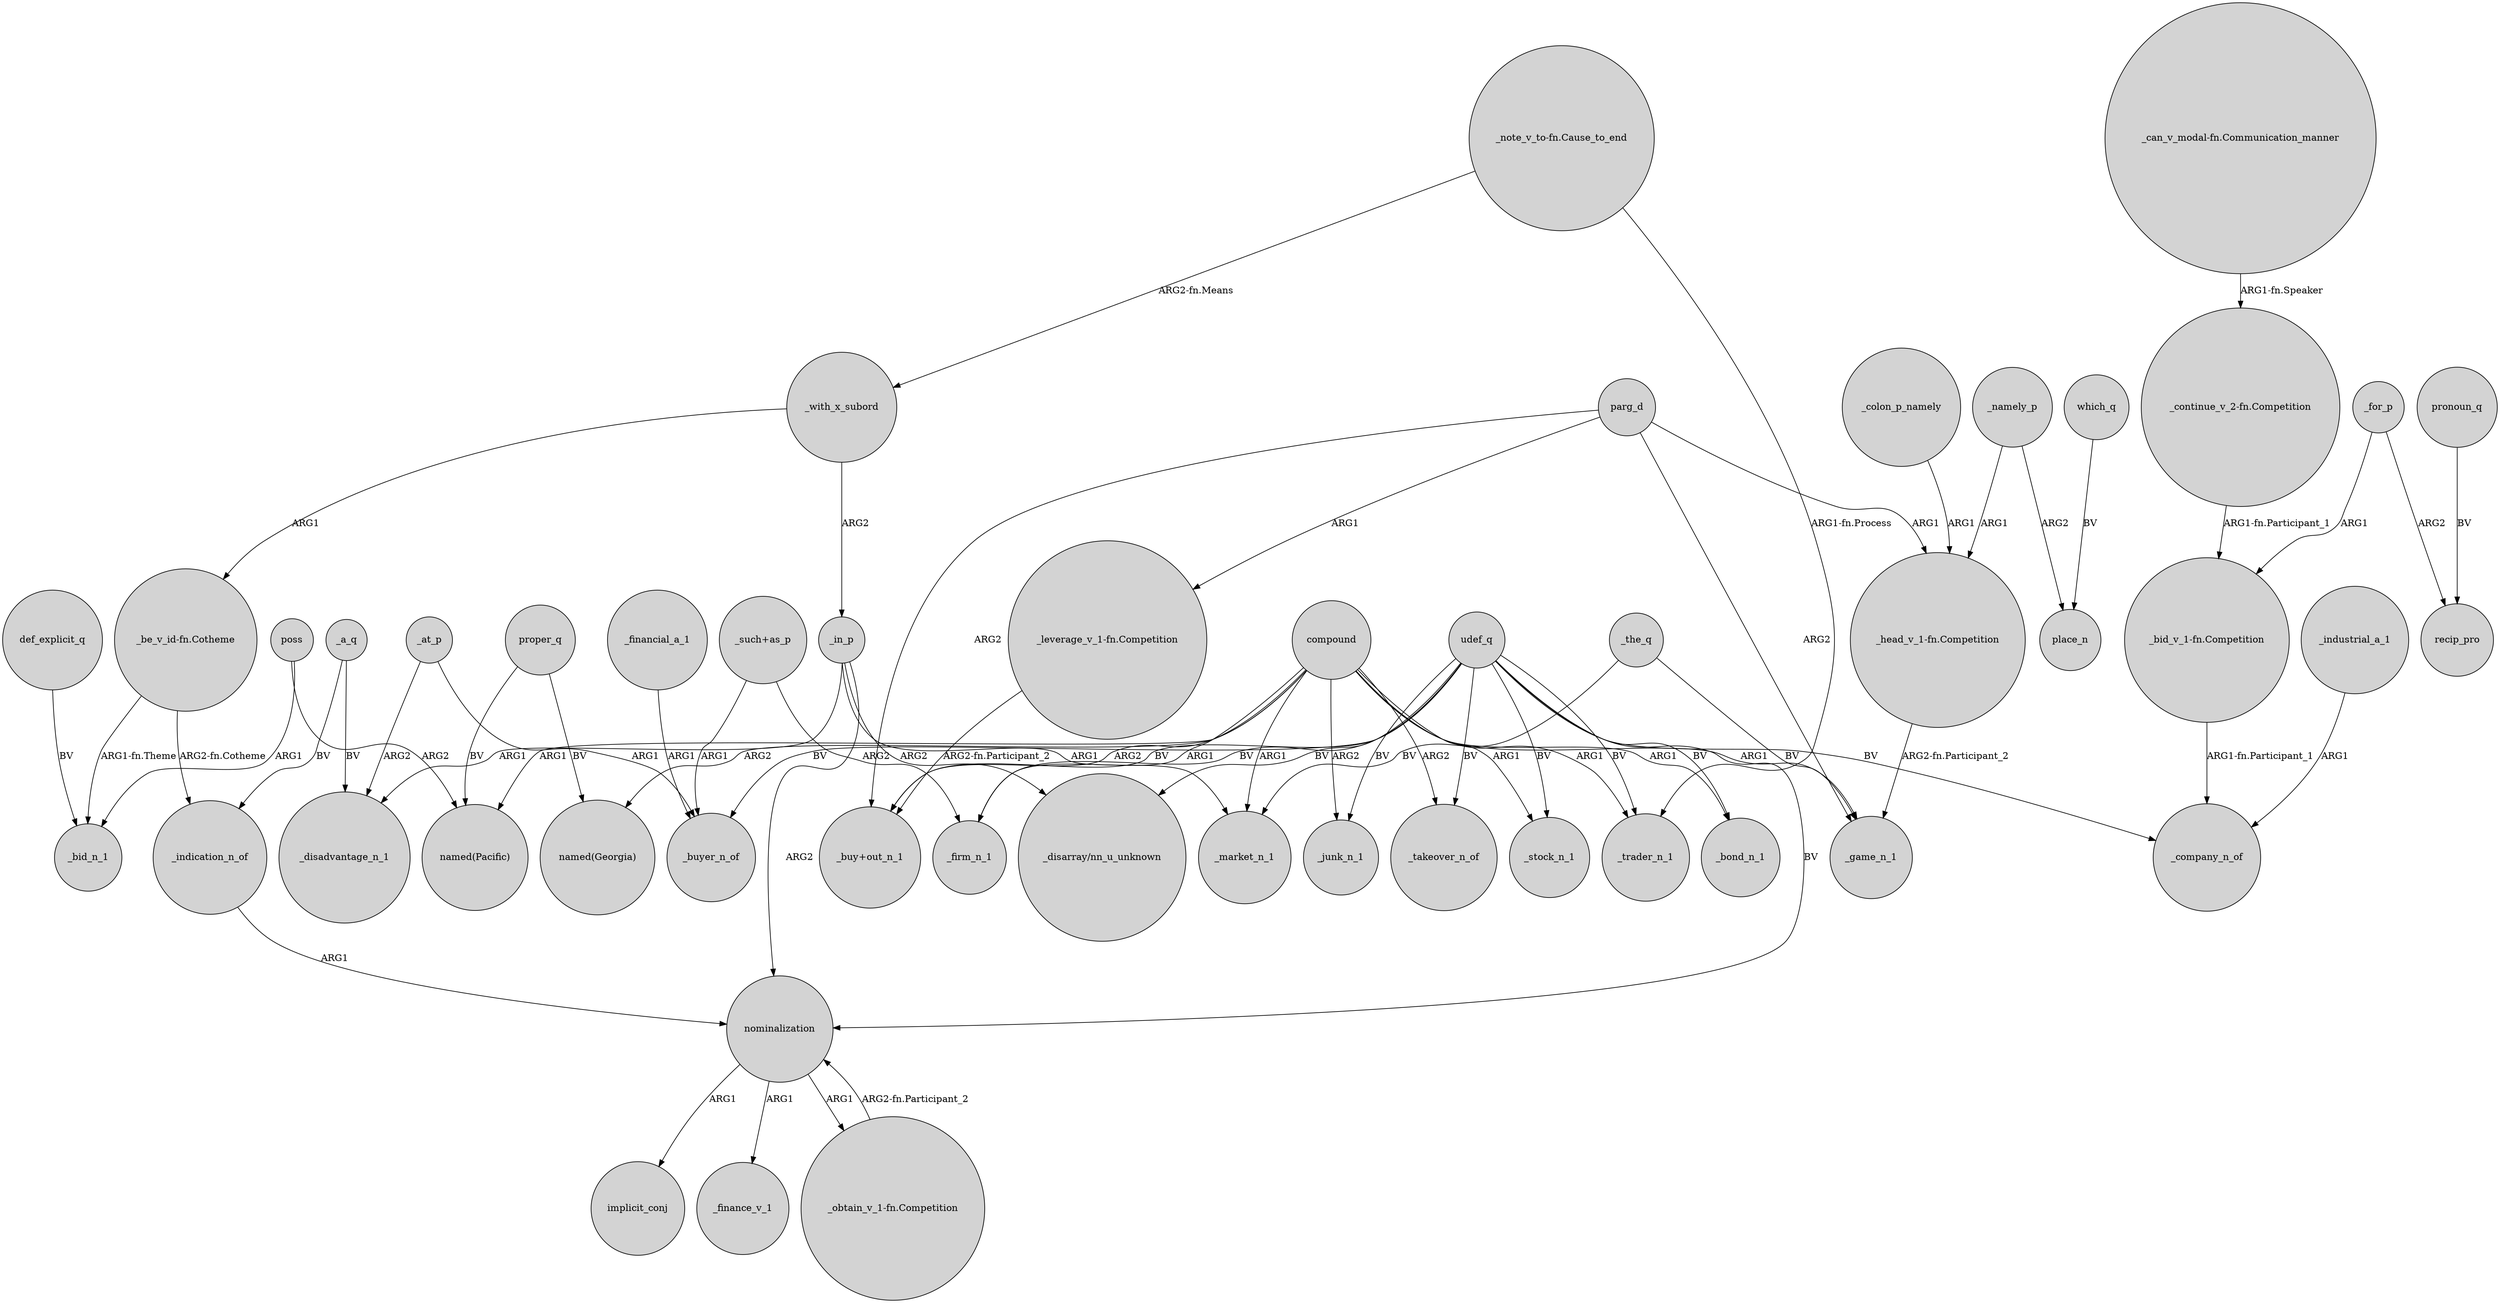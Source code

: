 digraph {
	node [shape=circle style=filled]
	_with_x_subord -> "_be_v_id-fn.Cotheme" [label=ARG1]
	_colon_p_namely -> "_head_v_1-fn.Competition" [label=ARG1]
	"_note_v_to-fn.Cause_to_end" -> _with_x_subord [label="ARG2-fn.Means"]
	_in_p -> _disadvantage_n_1 [label=ARG1]
	_indication_n_of -> nominalization [label=ARG1]
	udef_q -> _buyer_n_of [label=BV]
	proper_q -> "named(Georgia)" [label=BV]
	poss -> _bid_n_1 [label=ARG1]
	udef_q -> _bond_n_1 [label=BV]
	udef_q -> "_disarray/nn_u_unknown" [label=BV]
	_a_q -> _disadvantage_n_1 [label=BV]
	nominalization -> implicit_conj [label=ARG1]
	nominalization -> _finance_v_1 [label=ARG1]
	compound -> _trader_n_1 [label=ARG1]
	"_can_v_modal-fn.Communication_manner" -> "_continue_v_2-fn.Competition" [label="ARG1-fn.Speaker"]
	udef_q -> nominalization [label=BV]
	compound -> _bond_n_1 [label=ARG1]
	parg_d -> "_leverage_v_1-fn.Competition" [label=ARG1]
	_namely_p -> "_head_v_1-fn.Competition" [label=ARG1]
	_a_q -> _indication_n_of [label=BV]
	"_head_v_1-fn.Competition" -> _game_n_1 [label="ARG2-fn.Participant_2"]
	compound -> _junk_n_1 [label=ARG2]
	_for_p -> "_bid_v_1-fn.Competition" [label=ARG1]
	which_q -> place_n [label=BV]
	udef_q -> "_buy+out_n_1" [label=BV]
	parg_d -> "_buy+out_n_1" [label=ARG2]
	udef_q -> _firm_n_1 [label=BV]
	_in_p -> _market_n_1 [label=ARG1]
	"_be_v_id-fn.Cotheme" -> _indication_n_of [label="ARG2-fn.Cotheme"]
	compound -> _stock_n_1 [label=ARG1]
	_the_q -> _market_n_1 [label=BV]
	compound -> "named(Pacific)" [label=ARG1]
	parg_d -> _game_n_1 [label=ARG2]
	_namely_p -> place_n [label=ARG2]
	nominalization -> "_obtain_v_1-fn.Competition" [label=ARG1]
	udef_q -> _takeover_n_of [label=BV]
	"_such+as_p" -> _firm_n_1 [label=ARG2]
	udef_q -> _trader_n_1 [label=BV]
	def_explicit_q -> _bid_n_1 [label=BV]
	udef_q -> _stock_n_1 [label=BV]
	_with_x_subord -> _in_p [label=ARG2]
	pronoun_q -> recip_pro [label=BV]
	"_note_v_to-fn.Cause_to_end" -> _trader_n_1 [label="ARG1-fn.Process"]
	udef_q -> _company_n_of [label=BV]
	poss -> "named(Pacific)" [label=ARG2]
	_industrial_a_1 -> _company_n_of [label=ARG1]
	"_such+as_p" -> _buyer_n_of [label=ARG1]
	"_be_v_id-fn.Cotheme" -> _bid_n_1 [label="ARG1-fn.Theme"]
	compound -> _game_n_1 [label=ARG1]
	proper_q -> "named(Pacific)" [label=BV]
	"_bid_v_1-fn.Competition" -> _company_n_of [label="ARG1-fn.Participant_1"]
	compound -> "_buy+out_n_1" [label=ARG2]
	_at_p -> _buyer_n_of [label=ARG1]
	udef_q -> _junk_n_1 [label=BV]
	compound -> _firm_n_1 [label=ARG1]
	"_leverage_v_1-fn.Competition" -> "_buy+out_n_1" [label="ARG2-fn.Participant_2"]
	"_continue_v_2-fn.Competition" -> "_bid_v_1-fn.Competition" [label="ARG1-fn.Participant_1"]
	parg_d -> "_head_v_1-fn.Competition" [label=ARG1]
	_in_p -> "_disarray/nn_u_unknown" [label=ARG2]
	compound -> _takeover_n_of [label=ARG2]
	_for_p -> recip_pro [label=ARG2]
	_at_p -> _disadvantage_n_1 [label=ARG2]
	_the_q -> _game_n_1 [label=BV]
	"_obtain_v_1-fn.Competition" -> nominalization [label="ARG2-fn.Participant_2"]
	compound -> _market_n_1 [label=ARG1]
	_in_p -> nominalization [label=ARG2]
	compound -> "named(Georgia)" [label=ARG2]
	_financial_a_1 -> _buyer_n_of [label=ARG1]
}
